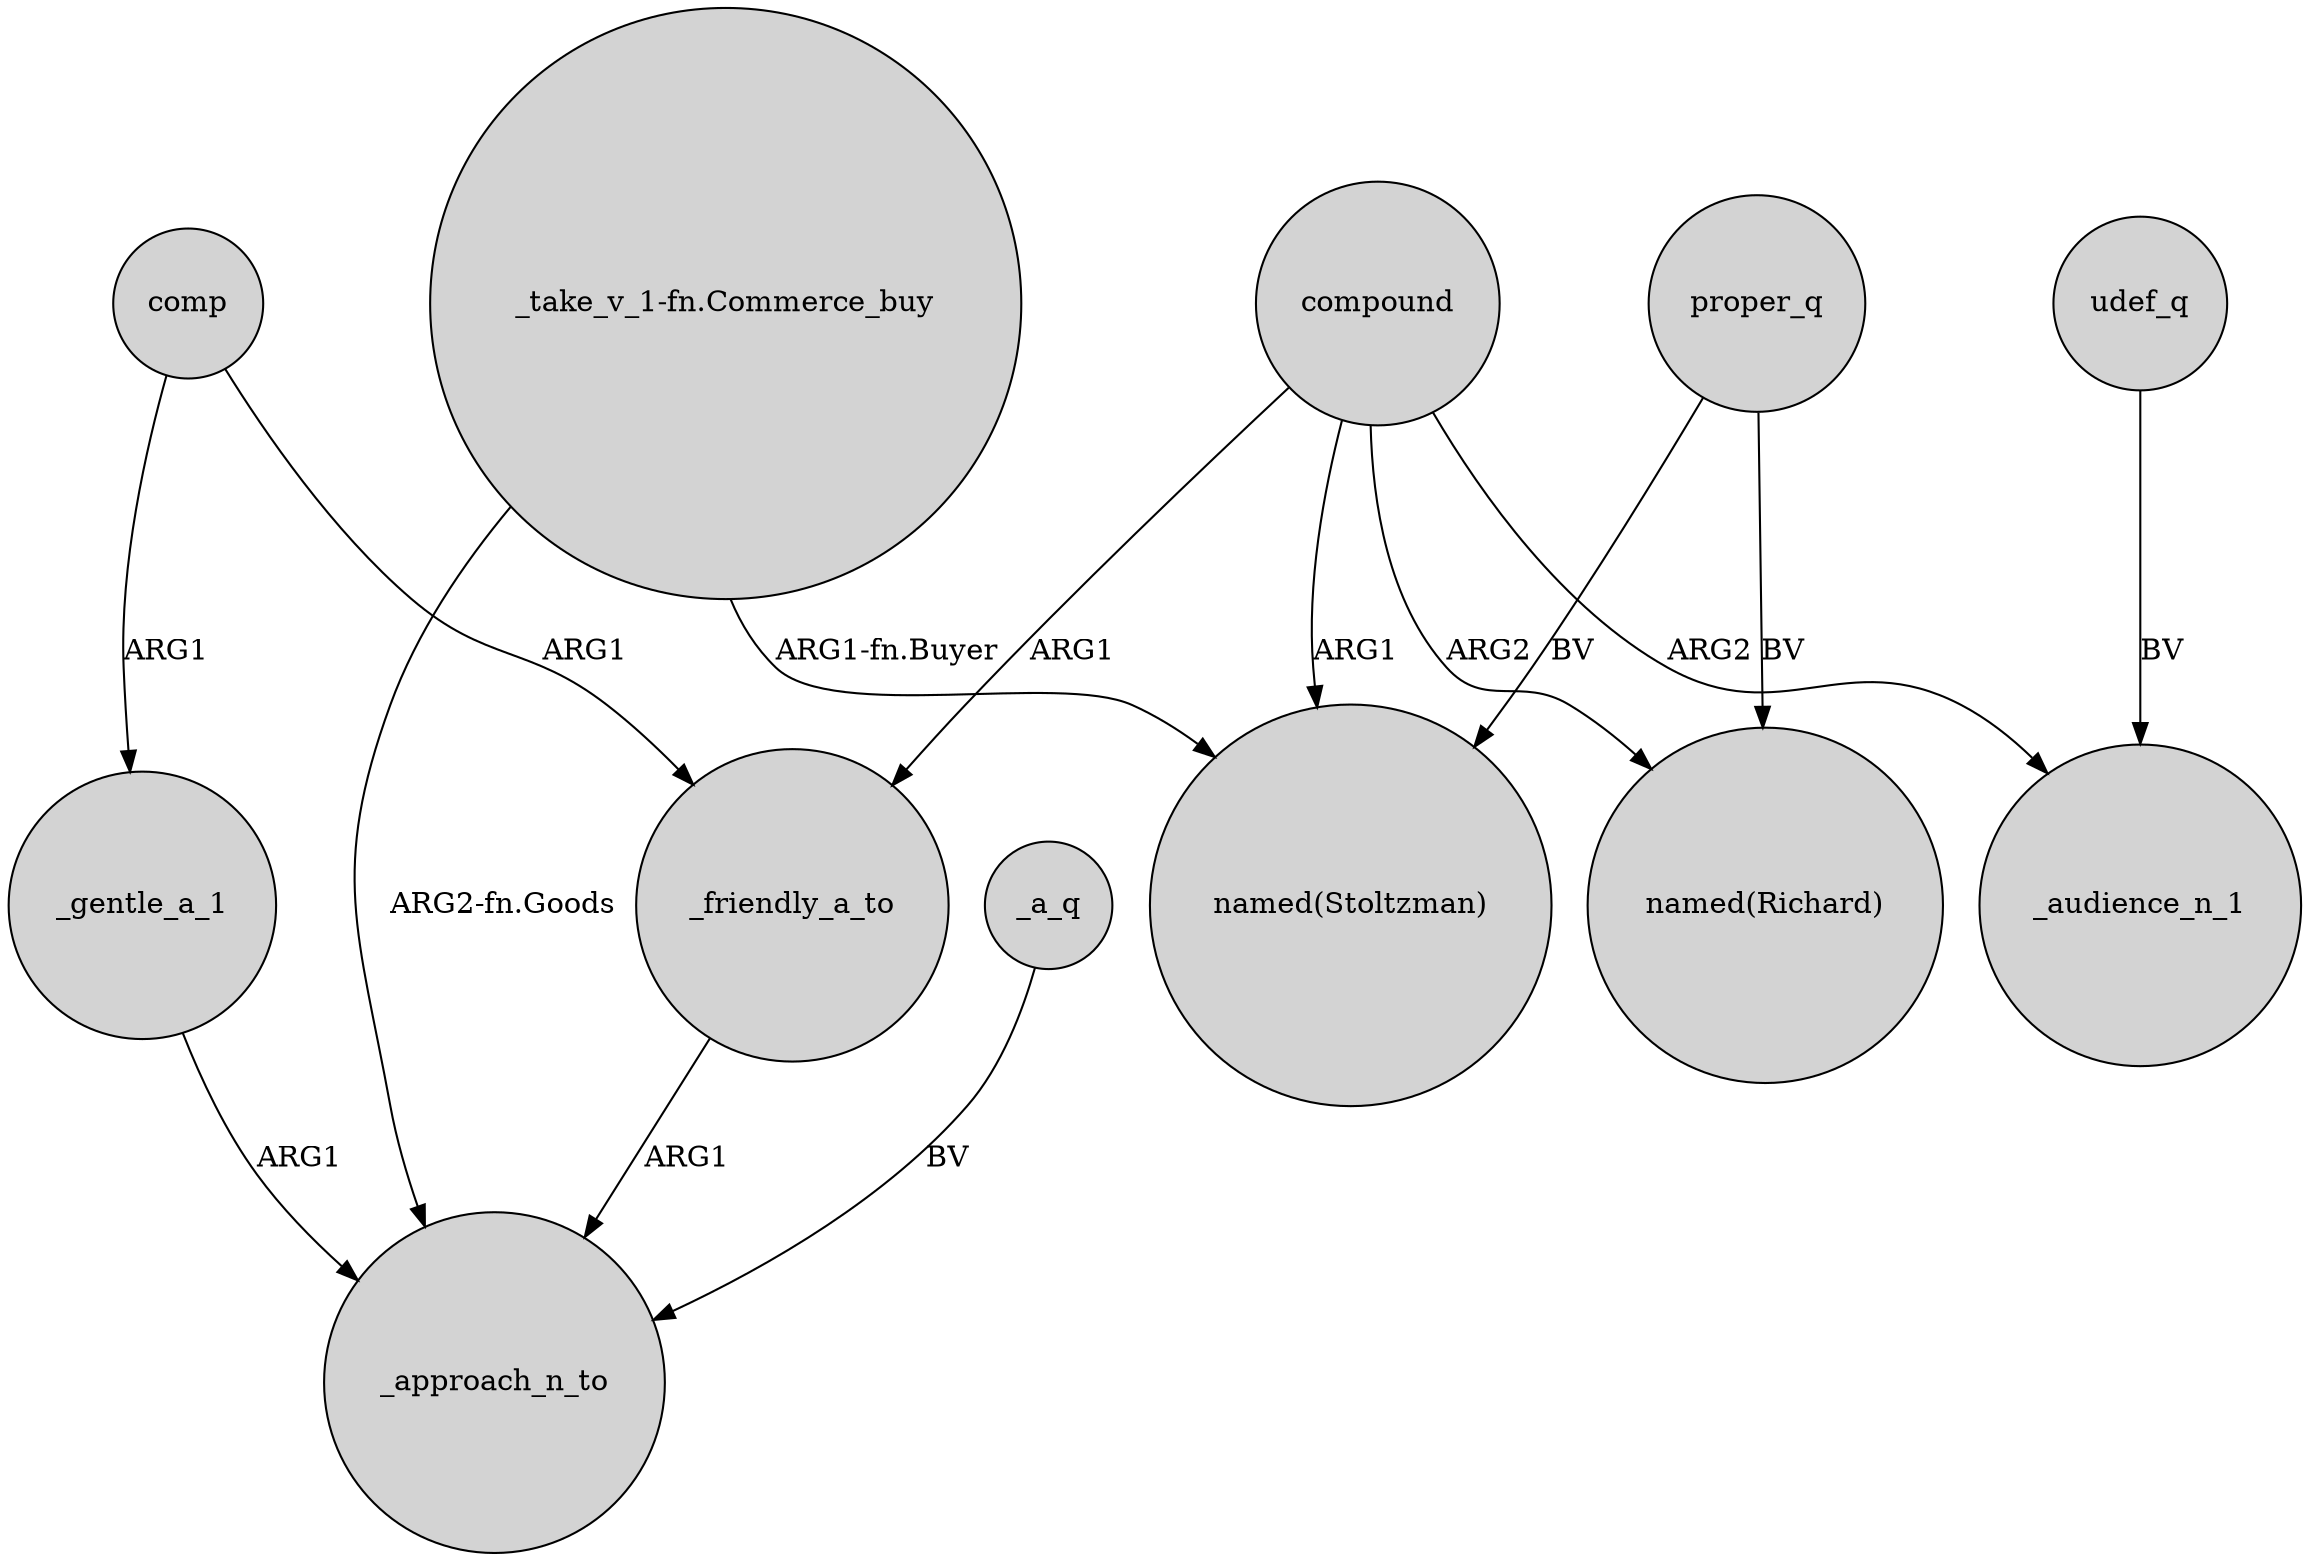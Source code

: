 digraph {
	node [shape=circle style=filled]
	comp -> _friendly_a_to [label=ARG1]
	_gentle_a_1 -> _approach_n_to [label=ARG1]
	proper_q -> "named(Stoltzman)" [label=BV]
	"_take_v_1-fn.Commerce_buy" -> _approach_n_to [label="ARG2-fn.Goods"]
	comp -> _gentle_a_1 [label=ARG1]
	compound -> _audience_n_1 [label=ARG2]
	compound -> "named(Richard)" [label=ARG2]
	_friendly_a_to -> _approach_n_to [label=ARG1]
	compound -> "named(Stoltzman)" [label=ARG1]
	"_take_v_1-fn.Commerce_buy" -> "named(Stoltzman)" [label="ARG1-fn.Buyer"]
	proper_q -> "named(Richard)" [label=BV]
	udef_q -> _audience_n_1 [label=BV]
	compound -> _friendly_a_to [label=ARG1]
	_a_q -> _approach_n_to [label=BV]
}
